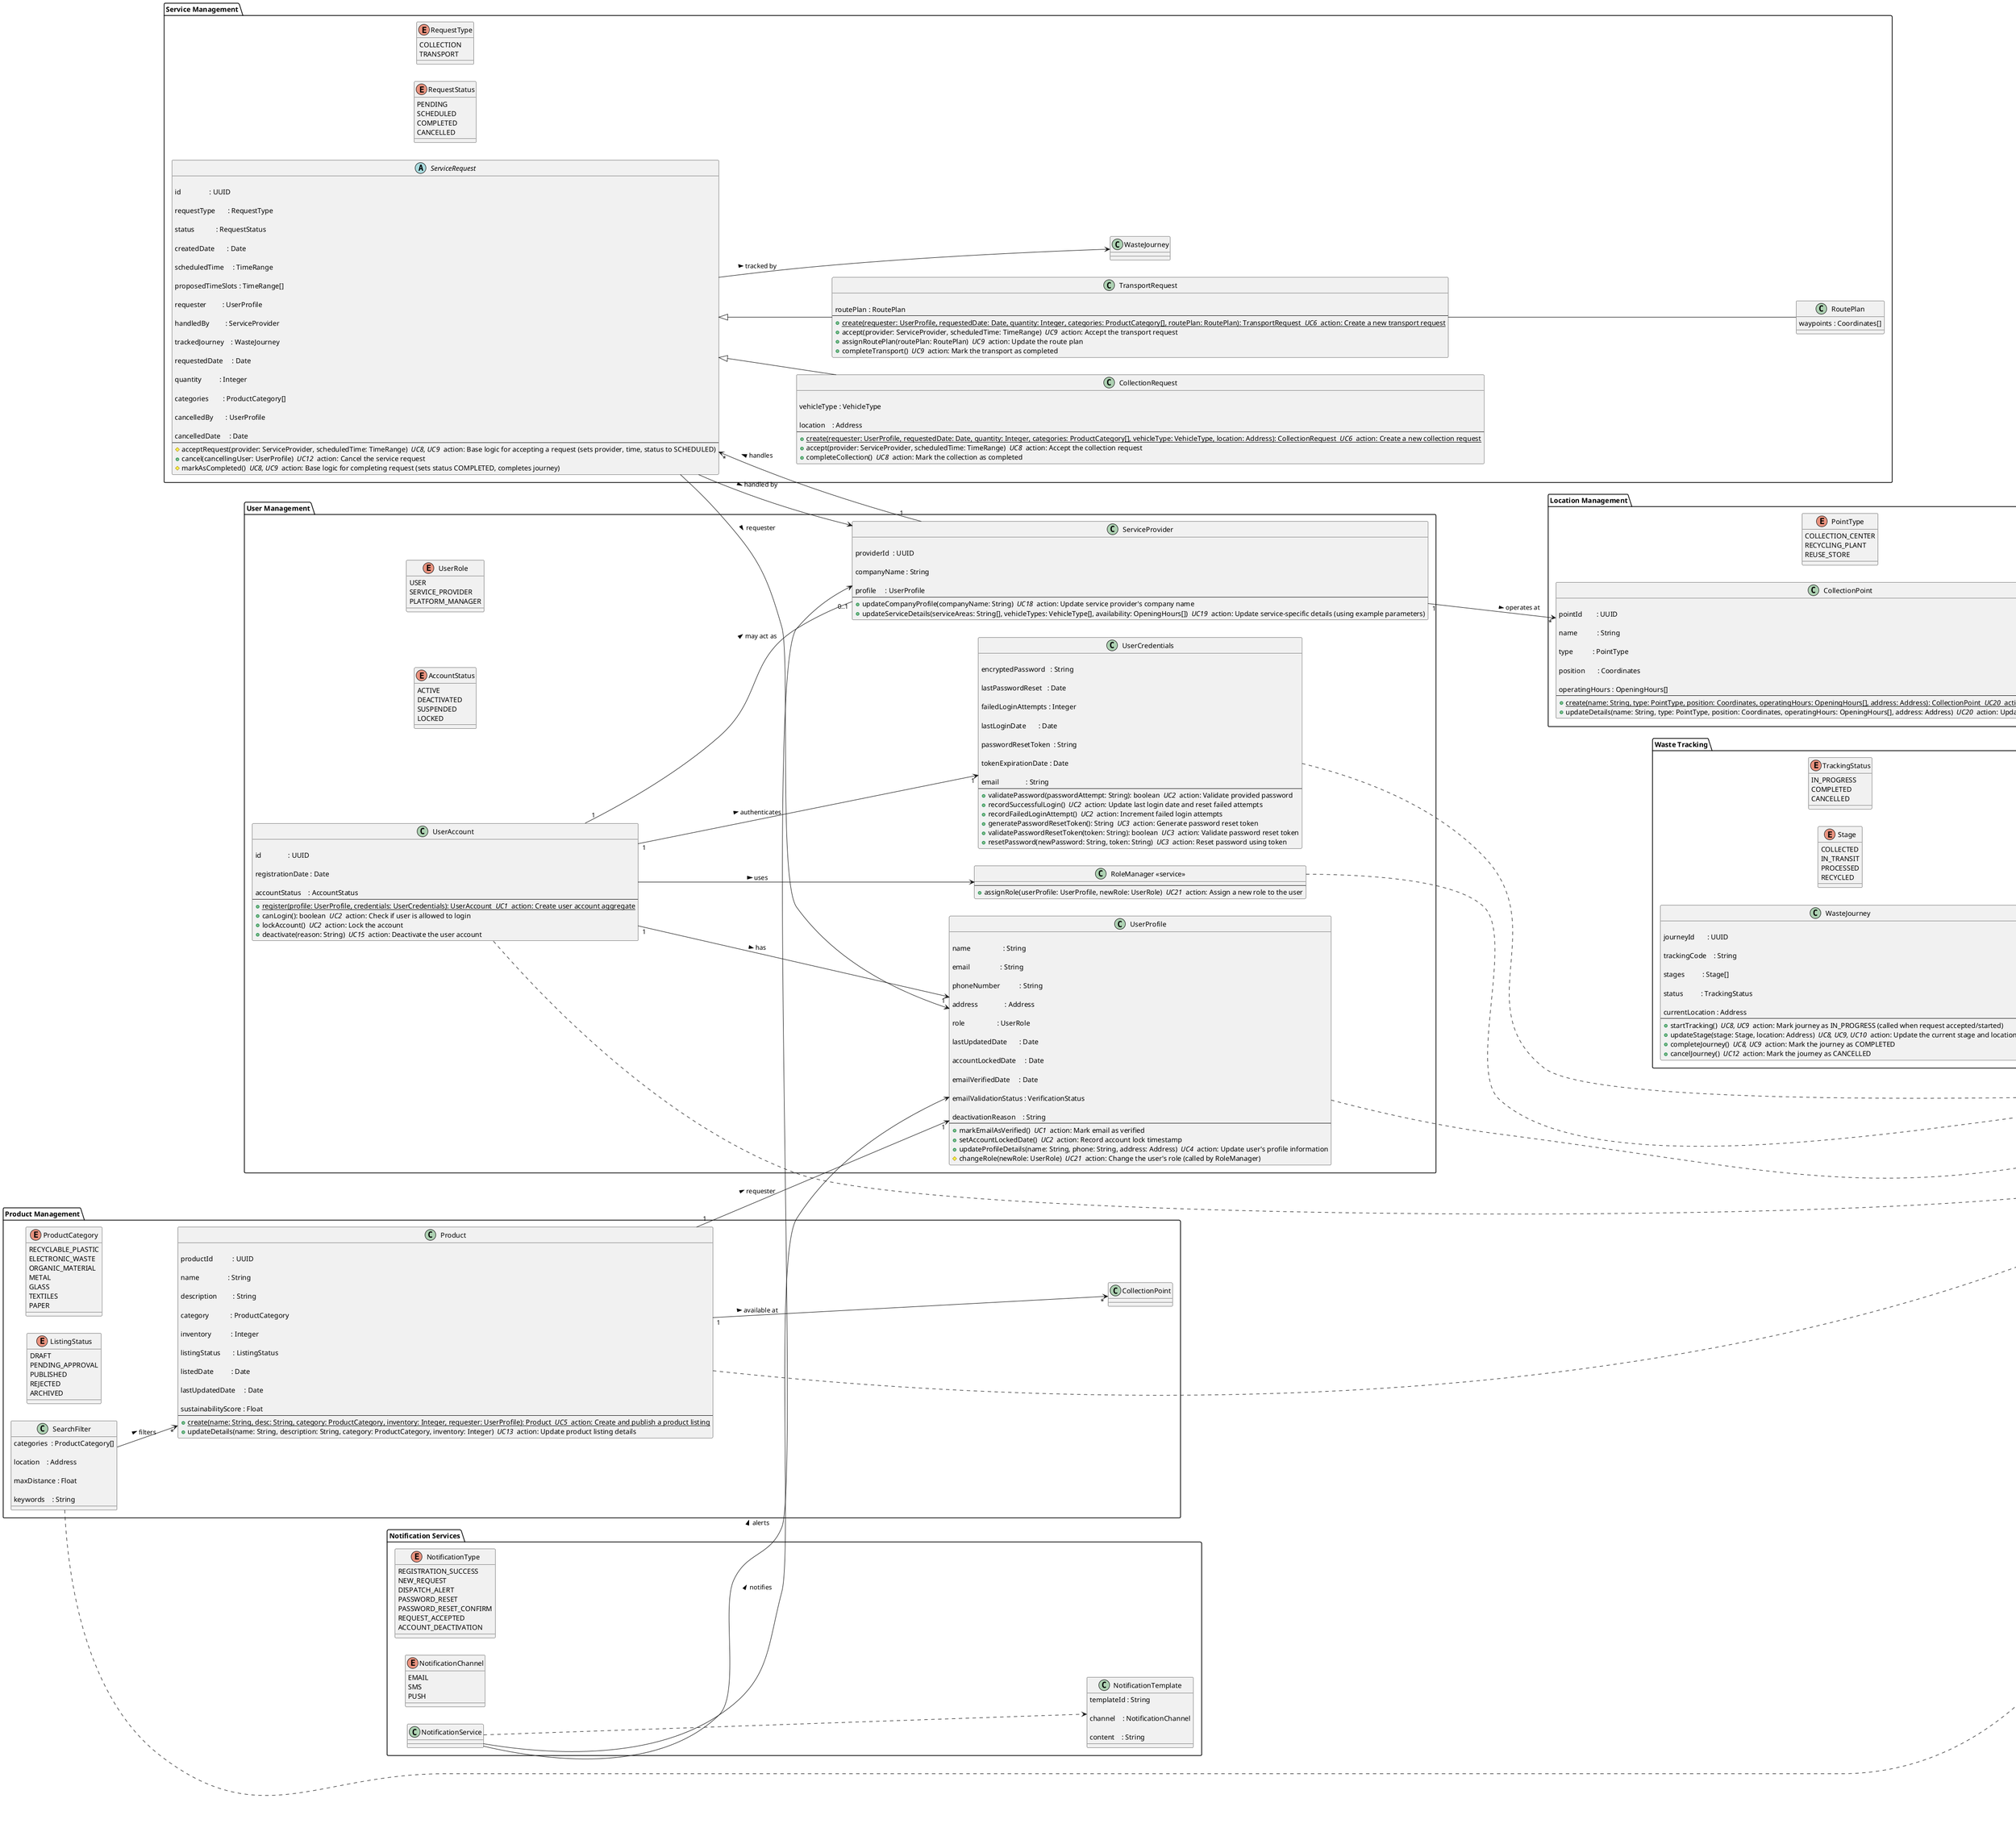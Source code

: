 @startuml
left to right direction
' ──────────────────────────────────────────────
'  CORE VALUE OBJECTS
' ──────────────────────────────────────────────
package "Core Value Objects" {
enum VerificationStatus {
VERIFIED
UNVERIFIED
}
enum VehicleType {
TRUCK
VAN
CARGO_BIKE
BICYCLE
MOTORCYCLE
COMPACTOR
ELECTRIC_VAN
CARGO_VAN
}
enum DayOfWeek {
MON
TUE
WED
THU
FRI
SAT
SUN
}
class ValidationResult {

valid    : Boolean

messages : String[]
}
class Coordinates {

latitude  : Float

longitude : Float
}
class Address {

street           : String

city             : String

zipCode          : String

country          : String

position         : Coordinates

validationStatus : VerificationStatus
}
class TimeRange {

start : LocalTime

end   : LocalTime
}
class OpeningHours {

dayOfWeek : DayOfWeek

timeRange : TimeRange
}
Address *-- Coordinates
OpeningHours -- TimeRange
}
' ──────────────────────────────────────────────
'  USER MANAGEMENT
' ──────────────────────────────────────────────
package "User Management" {
enum UserRole {
USER
SERVICE_PROVIDER
PLATFORM_MANAGER
}
enum AccountStatus {
ACTIVE
DEACTIVATED
SUSPENDED
LOCKED
}
class UserAccount {

id               : UUID

registrationDate : Date

accountStatus    : AccountStatus
--
+ {static} register(profile: UserProfile, credentials: UserCredentials): UserAccount // UC1 // action: Create user account aggregate
+ canLogin(): boolean // UC2 // action: Check if user is allowed to login
+ lockAccount() // UC2 // action: Lock the account
+ deactivate(reason: String) // UC15 // action: Deactivate the user account
}
class UserProfile {

name                  : String

email                 : String

phoneNumber           : String

address               : Address

role                  : UserRole

lastUpdatedDate       : Date

accountLockedDate     : Date

emailVerifiedDate     : Date

emailValidationStatus : VerificationStatus

deactivationReason    : String
--
+ markEmailAsVerified() // UC1 // action: Mark email as verified
+ setAccountLockedDate() // UC2 // action: Record account lock timestamp
+ updateProfileDetails(name: String, phone: String, address: Address) // UC4 // action: Update user's profile information
# changeRole(newRole: UserRole) // UC21 // action: Change the user's role (called by RoleManager)
}
class UserCredentials {

encryptedPassword   : String

lastPasswordReset   : Date

failedLoginAttempts : Integer

lastLoginDate       : Date

passwordResetToken  : String

tokenExpirationDate : Date

email               : String
--
+ validatePassword(passwordAttempt: String): boolean // UC2 // action: Validate provided password
+ recordSuccessfulLogin() // UC2 // action: Update last login date and reset failed attempts
+ recordFailedLoginAttempt() // UC2 // action: Increment failed login attempts
+ generatePasswordResetToken(): String // UC3 // action: Generate password reset token
+ validatePasswordResetToken(token: String): boolean // UC3 // action: Validate password reset token
+ resetPassword(newPassword: String, token: String) // UC3 // action: Reset password using token
}
class ServiceProvider {

providerId  : UUID

companyName : String

profile     : UserProfile
--
+ updateCompanyProfile(companyName: String) // UC18 // action: Update service provider's company name
+ updateServiceDetails(serviceAreas: String[], vehicleTypes: VehicleType[], availability: OpeningHours[]) // UC19 // action: Update service-specific details (using example parameters)
}
class "RoleManager <<service>>" as RoleManager {
--
+ assignRole(userProfile: UserProfile, newRole: UserRole) // UC21 // action: Assign a new role to the user
}
UserAccount ..> ValidationResult
UserProfile ..> ValidationResult
UserCredentials ..> ValidationResult
RoleManager ..> ValidationResult
UserAccount "1" --> "1" UserProfile : has >
UserAccount "1" --> "1" UserCredentials : authenticates >
UserAccount --> RoleManager : uses >
UserAccount "1" -- "0..1" ServiceProvider : may act as >
}
' ──────────────────────────────────────────────
'  SERVICE MANAGEMENT
' ──────────────────────────────────────────────
package "Service Management" {
enum RequestType {
COLLECTION
TRANSPORT
}
enum RequestStatus {
PENDING
SCHEDULED
COMPLETED
CANCELLED
}
abstract class ServiceRequest {

id                : UUID

requestType       : RequestType

status            : RequestStatus

createdDate       : Date

scheduledTime     : TimeRange

proposedTimeSlots : TimeRange[]

requester         : UserProfile

handledBy         : ServiceProvider

trackedJourney    : WasteJourney

requestedDate     : Date

quantity          : Integer

categories        : ProductCategory[]

cancelledBy       : UserProfile

cancelledDate     : Date
--
# acceptRequest(provider: ServiceProvider, scheduledTime: TimeRange) // UC8, UC9 // action: Base logic for accepting a request (sets provider, time, status to SCHEDULED)
+ cancel(cancellingUser: UserProfile) // UC12 // action: Cancel the service request
# markAsCompleted() // UC8, UC9 // action: Base logic for completing request (sets status COMPLETED, completes journey)
}
class CollectionRequest extends ServiceRequest {

vehicleType : VehicleType

location    : Address
--
+ {static} create(requester: UserProfile, requestedDate: Date, quantity: Integer, categories: ProductCategory[], vehicleType: VehicleType, location: Address): CollectionRequest // UC6 // action: Create a new collection request
+ accept(provider: ServiceProvider, scheduledTime: TimeRange) // UC8 // action: Accept the collection request
+ completeCollection() // UC8 // action: Mark the collection as completed
}
class TransportRequest extends ServiceRequest {

routePlan : RoutePlan
--
+ {static} create(requester: UserProfile, requestedDate: Date, quantity: Integer, categories: ProductCategory[], routePlan: RoutePlan): TransportRequest // UC6 // action: Create a new transport request
+ accept(provider: ServiceProvider, scheduledTime: TimeRange) // UC9 // action: Accept the transport request
+ assignRoutePlan(routePlan: RoutePlan) // UC9 // action: Update the route plan
+ completeTransport() // UC9 // action: Mark the transport as completed
}

class RoutePlan {

waypoints : Coordinates[]
}
ServiceProvider "1" --> "*" ServiceRequest : handles >

TransportRequest -- RoutePlan
ServiceRequest --> WasteJourney : tracked by >
ServiceRequest --> UserProfile : requester >
ServiceRequest --> ServiceProvider : handled by >
}
' ──────────────────────────────────────────────
'  WASTE TRACKING
' ──────────────────────────────────────────────
package "Waste Tracking" {
enum TrackingStatus {
IN_PROGRESS
COMPLETED
CANCELLED
}
enum Stage {
COLLECTED
IN_TRANSIT
PROCESSED
RECYCLED
}
class WasteJourney {

journeyId       : UUID

trackingCode    : String

stages          : Stage[]

status          : TrackingStatus

currentLocation : Address
--
+ startTracking() // UC8, UC9 // action: Mark journey as IN_PROGRESS (called when request accepted/started)
+ updateStage(stage: Stage, location: Address) // UC8, UC9, UC10 // action: Update the current stage and location
+ completeJourney() // UC8, UC9 // action: Mark the journey as COMPLETED
+ cancelJourney() // UC12 // action: Mark the journey as CANCELLED
}
WasteJourney ..> ValidationResult
}
' ──────────────────────────────────────────────
'  PRODUCT MANAGEMENT
' ──────────────────────────────────────────────
package "Product Management" {
enum ProductCategory {
RECYCLABLE_PLASTIC
ELECTRONIC_WASTE
ORGANIC_MATERIAL
METAL
GLASS
TEXTILES
PAPER
}
enum ListingStatus {
DRAFT
PENDING_APPROVAL
PUBLISHED
REJECTED
ARCHIVED
}
class Product {

productId           : UUID

name                : String

description         : String

category            : ProductCategory

inventory           : Integer

listingStatus       : ListingStatus

listedDate          : Date

lastUpdatedDate     : Date

sustainabilityScore : Float
--
+ {static} create(name: String, desc: String, category: ProductCategory, inventory: Integer, requester: UserProfile): Product // UC5 // action: Create and publish a product listing
+ updateDetails(name: String, description: String, category: ProductCategory, inventory: Integer) // UC13 // action: Update product listing details
}
class SearchFilter {

categories  : ProductCategory[]

location    : Address

maxDistance : Float

keywords    : String
}
Product ..> ValidationResult
SearchFilter ..> ValidationResult
Product "1" --> "*" CollectionPoint : available at >
Product "1" --> "1" UserProfile      : requester >
SearchFilter --> "*" Product            : filters >
}
' ──────────────────────────────────────────────
'  LOCATION MANAGEMENT
' ──────────────────────────────────────────────
package "Location Management" {
enum PointType {
COLLECTION_CENTER
RECYCLING_PLANT
REUSE_STORE
}
class CollectionPoint {

pointId        : UUID

name           : String

type           : PointType

position       : Coordinates

operatingHours : OpeningHours[]
--
+ {static} create(name: String, type: PointType, position: Coordinates, operatingHours: OpeningHours[], address: Address): CollectionPoint // UC20 // action: Create a new collection point
+ updateDetails(name: String, type: PointType, position: Coordinates, operatingHours: OpeningHours[], address: Address) // UC20 // action: Update collection point details
}
CollectionPoint ..> ValidationResult
CollectionPoint *-- Coordinates
CollectionPoint *-- OpeningHours
CollectionPoint -- Address : located at >
ServiceProvider "1" --> "*" CollectionPoint : operates at >
}
' ──────────────────────────────────────────────
'  NOTIFICATION SERVICES
' ──────────────────────────────────────────────
package "Notification Services" {
enum NotificationType {
REGISTRATION_SUCCESS
NEW_REQUEST
DISPATCH_ALERT
PASSWORD_RESET
PASSWORD_RESET_CONFIRM
REQUEST_ACCEPTED
ACCOUNT_DEACTIVATION
}
enum NotificationChannel{
EMAIL
SMS
PUSH
}
class NotificationTemplate {

templateId : String

channel    : NotificationChannel

content    : String
}
class NotificationService {
}
NotificationService ..> NotificationTemplate
NotificationService --> UserProfile     : notifies >
NotificationService --> ServiceProvider : alerts >
}
@enduml